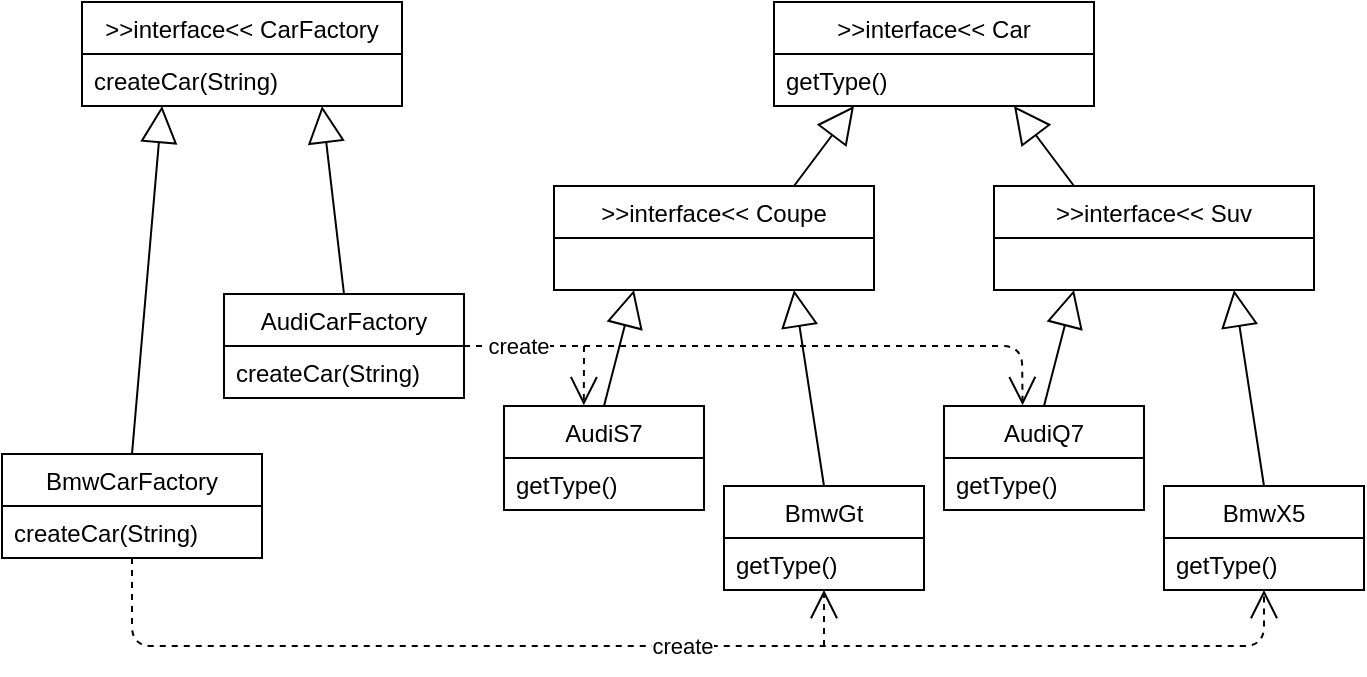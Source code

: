 <mxfile version="13.4.5" type="device"><diagram id="Pfd7bsovXrfYWfyRT7BI" name="Page-1"><mxGraphModel dx="199" dy="115" grid="1" gridSize="10" guides="1" tooltips="1" connect="1" arrows="1" fold="1" page="1" pageScale="1" pageWidth="827" pageHeight="1169" math="0" shadow="0"><root><mxCell id="0"/><mxCell id="1" parent="0"/><mxCell id="err_5eTdfWdMI_Dan6Vd-24" value="" style="endArrow=block;endSize=16;endFill=0;html=1;exitX=0.5;exitY=0;exitDx=0;exitDy=0;entryX=0.25;entryY=1;entryDx=0;entryDy=0;" parent="1" source="err_5eTdfWdMI_Dan6Vd-7" target="err_5eTdfWdMI_Dan6Vd-1" edge="1"><mxGeometry width="160" relative="1" as="geometry"><mxPoint x="190" y="530" as="sourcePoint"/><mxPoint x="350" y="530" as="targetPoint"/></mxGeometry></mxCell><mxCell id="err_5eTdfWdMI_Dan6Vd-25" value="" style="endArrow=block;endSize=16;endFill=0;html=1;exitX=0.5;exitY=0;exitDx=0;exitDy=0;entryX=0.75;entryY=1;entryDx=0;entryDy=0;" parent="1" source="err_5eTdfWdMI_Dan6Vd-5" target="err_5eTdfWdMI_Dan6Vd-1" edge="1"><mxGeometry width="160" relative="1" as="geometry"><mxPoint x="502" y="622" as="sourcePoint"/><mxPoint x="452" y="590" as="targetPoint"/></mxGeometry></mxCell><mxCell id="err_5eTdfWdMI_Dan6Vd-9" value="&gt;&gt;interface&lt;&lt; Coupe" style="swimlane;fontStyle=0;childLayout=stackLayout;horizontal=1;startSize=26;fillColor=none;horizontalStack=0;resizeParent=1;resizeParentMax=0;resizeLast=0;collapsible=1;marginBottom=0;" parent="1" vertex="1"><mxGeometry x="505" y="560" width="160" height="52" as="geometry"/></mxCell><mxCell id="err_5eTdfWdMI_Dan6Vd-26" value="" style="endArrow=block;endSize=16;endFill=0;html=1;exitX=0.25;exitY=0;exitDx=0;exitDy=0;entryX=0.75;entryY=1;entryDx=0;entryDy=0;" parent="1" source="err_5eTdfWdMI_Dan6Vd-11" target="err_5eTdfWdMI_Dan6Vd-21" edge="1"><mxGeometry width="160" relative="1" as="geometry"><mxPoint x="810" y="440" as="sourcePoint"/><mxPoint x="970" y="440" as="targetPoint"/></mxGeometry></mxCell><mxCell id="err_5eTdfWdMI_Dan6Vd-27" value="" style="endArrow=block;endSize=16;endFill=0;html=1;entryX=0.25;entryY=1;entryDx=0;entryDy=0;exitX=0.75;exitY=0;exitDx=0;exitDy=0;" parent="1" source="err_5eTdfWdMI_Dan6Vd-9" target="err_5eTdfWdMI_Dan6Vd-21" edge="1"><mxGeometry width="160" relative="1" as="geometry"><mxPoint x="400" y="470" as="sourcePoint"/><mxPoint x="560" y="470" as="targetPoint"/></mxGeometry></mxCell><mxCell id="err_5eTdfWdMI_Dan6Vd-28" value="" style="endArrow=block;endSize=16;endFill=0;html=1;entryX=0.75;entryY=1;entryDx=0;entryDy=0;exitX=0.5;exitY=0;exitDx=0;exitDy=0;" parent="1" source="err_5eTdfWdMI_Dan6Vd-13" target="err_5eTdfWdMI_Dan6Vd-9" edge="1"><mxGeometry width="160" relative="1" as="geometry"><mxPoint x="650" y="570" as="sourcePoint"/><mxPoint x="670" y="532.0" as="targetPoint"/></mxGeometry></mxCell><mxCell id="err_5eTdfWdMI_Dan6Vd-29" value="" style="endArrow=block;endSize=16;endFill=0;html=1;entryX=0.25;entryY=1;entryDx=0;entryDy=0;exitX=0.5;exitY=0;exitDx=0;exitDy=0;" parent="1" source="err_5eTdfWdMI_Dan6Vd-12" target="err_5eTdfWdMI_Dan6Vd-9" edge="1"><mxGeometry width="160" relative="1" as="geometry"><mxPoint x="540" y="660" as="sourcePoint"/><mxPoint x="680" y="542.0" as="targetPoint"/></mxGeometry></mxCell><mxCell id="err_5eTdfWdMI_Dan6Vd-32" value="" style="endArrow=block;endSize=16;endFill=0;html=1;entryX=0.75;entryY=1;entryDx=0;entryDy=0;exitX=0.5;exitY=0;exitDx=0;exitDy=0;" parent="1" source="err_5eTdfWdMI_Dan6Vd-17" target="err_5eTdfWdMI_Dan6Vd-11" edge="1"><mxGeometry width="160" relative="1" as="geometry"><mxPoint x="700" y="670" as="sourcePoint"/><mxPoint x="670" y="642" as="targetPoint"/></mxGeometry></mxCell><mxCell id="err_5eTdfWdMI_Dan6Vd-33" value="" style="endArrow=block;endSize=16;endFill=0;html=1;entryX=0.25;entryY=1;entryDx=0;entryDy=0;exitX=0.5;exitY=0;exitDx=0;exitDy=0;" parent="1" source="err_5eTdfWdMI_Dan6Vd-19" target="err_5eTdfWdMI_Dan6Vd-11" edge="1"><mxGeometry width="160" relative="1" as="geometry"><mxPoint x="710" y="680" as="sourcePoint"/><mxPoint x="680" y="652" as="targetPoint"/></mxGeometry></mxCell><mxCell id="err_5eTdfWdMI_Dan6Vd-34" value="" style="endArrow=open;endSize=12;dashed=1;html=1;entryX=0.5;entryY=1;entryDx=0;entryDy=0;" parent="1" target="err_5eTdfWdMI_Dan6Vd-13" edge="1"><mxGeometry width="160" relative="1" as="geometry"><mxPoint x="640" y="790" as="sourcePoint"/><mxPoint x="540" y="840" as="targetPoint"/></mxGeometry></mxCell><mxCell id="err_5eTdfWdMI_Dan6Vd-35" value="create" style="endArrow=open;endSize=12;dashed=1;html=1;entryX=0.5;entryY=1;entryDx=0;entryDy=0;exitX=0.5;exitY=1;exitDx=0;exitDy=0;" parent="1" source="err_5eTdfWdMI_Dan6Vd-7" target="err_5eTdfWdMI_Dan6Vd-17" edge="1"><mxGeometry width="160" relative="1" as="geometry"><mxPoint x="140" y="820" as="sourcePoint"/><mxPoint x="890" y="740" as="targetPoint"/><Array as="points"><mxPoint x="294" y="790"/><mxPoint x="860" y="790"/></Array></mxGeometry></mxCell><mxCell id="err_5eTdfWdMI_Dan6Vd-36" value="create" style="endArrow=open;endSize=12;dashed=1;html=1;exitX=1;exitY=0.5;exitDx=0;exitDy=0;entryX=0.393;entryY=-0.008;entryDx=0;entryDy=0;entryPerimeter=0;" parent="1" source="err_5eTdfWdMI_Dan6Vd-5" target="err_5eTdfWdMI_Dan6Vd-19" edge="1"><mxGeometry x="-0.828" width="160" relative="1" as="geometry"><mxPoint x="450" y="730" as="sourcePoint"/><mxPoint x="780" y="730" as="targetPoint"/><Array as="points"><mxPoint x="590" y="640"/><mxPoint x="660" y="640"/><mxPoint x="739" y="640"/></Array><mxPoint as="offset"/></mxGeometry></mxCell><mxCell id="err_5eTdfWdMI_Dan6Vd-37" value="" style="endArrow=open;endSize=12;dashed=1;html=1;entryX=0.399;entryY=-0.008;entryDx=0;entryDy=0;entryPerimeter=0;" parent="1" target="err_5eTdfWdMI_Dan6Vd-12" edge="1"><mxGeometry width="160" relative="1" as="geometry"><mxPoint x="520" y="640" as="sourcePoint"/><mxPoint x="590" y="760" as="targetPoint"/></mxGeometry></mxCell><mxCell id="err_5eTdfWdMI_Dan6Vd-21" value="&gt;&gt;interface&lt;&lt; Car" style="swimlane;fontStyle=0;childLayout=stackLayout;horizontal=1;startSize=26;fillColor=none;horizontalStack=0;resizeParent=1;resizeParentMax=0;resizeLast=0;collapsible=1;marginBottom=0;" parent="1" vertex="1"><mxGeometry x="615" y="468" width="160" height="52" as="geometry"/></mxCell><mxCell id="err_5eTdfWdMI_Dan6Vd-22" value="getType()" style="text;strokeColor=none;fillColor=none;align=left;verticalAlign=top;spacingLeft=4;spacingRight=4;overflow=hidden;rotatable=0;points=[[0,0.5],[1,0.5]];portConstraint=eastwest;" parent="err_5eTdfWdMI_Dan6Vd-21" vertex="1"><mxGeometry y="26" width="160" height="26" as="geometry"/></mxCell><mxCell id="err_5eTdfWdMI_Dan6Vd-7" value="BmwCarFactory" style="swimlane;fontStyle=0;childLayout=stackLayout;horizontal=1;startSize=26;fillColor=none;horizontalStack=0;resizeParent=1;resizeParentMax=0;resizeLast=0;collapsible=1;marginBottom=0;" parent="1" vertex="1"><mxGeometry x="229" y="694" width="130" height="52" as="geometry"/></mxCell><mxCell id="err_5eTdfWdMI_Dan6Vd-8" value="createCar(String)" style="text;strokeColor=none;fillColor=none;align=left;verticalAlign=top;spacingLeft=4;spacingRight=4;overflow=hidden;rotatable=0;points=[[0,0.5],[1,0.5]];portConstraint=eastwest;" parent="err_5eTdfWdMI_Dan6Vd-7" vertex="1"><mxGeometry y="26" width="130" height="26" as="geometry"/></mxCell><mxCell id="err_5eTdfWdMI_Dan6Vd-17" value="BmwX5" style="swimlane;fontStyle=0;childLayout=stackLayout;horizontal=1;startSize=26;fillColor=none;horizontalStack=0;resizeParent=1;resizeParentMax=0;resizeLast=0;collapsible=1;marginBottom=0;" parent="1" vertex="1"><mxGeometry x="810" y="710" width="100" height="52" as="geometry"/></mxCell><mxCell id="err_5eTdfWdMI_Dan6Vd-18" value="getType()" style="text;strokeColor=none;fillColor=none;align=left;verticalAlign=top;spacingLeft=4;spacingRight=4;overflow=hidden;rotatable=0;points=[[0,0.5],[1,0.5]];portConstraint=eastwest;" parent="err_5eTdfWdMI_Dan6Vd-17" vertex="1"><mxGeometry y="26" width="100" height="26" as="geometry"/></mxCell><mxCell id="err_5eTdfWdMI_Dan6Vd-1" value="&gt;&gt;interface&lt;&lt; CarFactory" style="swimlane;fontStyle=0;childLayout=stackLayout;horizontal=1;startSize=26;fillColor=none;horizontalStack=0;resizeParent=1;resizeParentMax=0;resizeLast=0;collapsible=1;marginBottom=0;" parent="1" vertex="1"><mxGeometry x="269" y="468" width="160" height="52" as="geometry"/></mxCell><mxCell id="err_5eTdfWdMI_Dan6Vd-2" value="createCar(String)" style="text;strokeColor=none;fillColor=none;align=left;verticalAlign=top;spacingLeft=4;spacingRight=4;overflow=hidden;rotatable=0;points=[[0,0.5],[1,0.5]];portConstraint=eastwest;" parent="err_5eTdfWdMI_Dan6Vd-1" vertex="1"><mxGeometry y="26" width="160" height="26" as="geometry"/></mxCell><mxCell id="err_5eTdfWdMI_Dan6Vd-5" value="AudiCarFactory" style="swimlane;fontStyle=0;childLayout=stackLayout;horizontal=1;startSize=26;fillColor=none;horizontalStack=0;resizeParent=1;resizeParentMax=0;resizeLast=0;collapsible=1;marginBottom=0;" parent="1" vertex="1"><mxGeometry x="340" y="614" width="120" height="52" as="geometry"/></mxCell><mxCell id="err_5eTdfWdMI_Dan6Vd-6" value="createCar(String)" style="text;strokeColor=none;fillColor=none;align=left;verticalAlign=top;spacingLeft=4;spacingRight=4;overflow=hidden;rotatable=0;points=[[0,0.5],[1,0.5]];portConstraint=eastwest;" parent="err_5eTdfWdMI_Dan6Vd-5" vertex="1"><mxGeometry y="26" width="120" height="26" as="geometry"/></mxCell><mxCell id="err_5eTdfWdMI_Dan6Vd-12" value="AudiS7" style="swimlane;fontStyle=0;childLayout=stackLayout;horizontal=1;startSize=26;fillColor=none;horizontalStack=0;resizeParent=1;resizeParentMax=0;resizeLast=0;collapsible=1;marginBottom=0;" parent="1" vertex="1"><mxGeometry x="480" y="670" width="100" height="52" as="geometry"/></mxCell><mxCell id="err_5eTdfWdMI_Dan6Vd-14" value="getType()" style="text;strokeColor=none;fillColor=none;align=left;verticalAlign=top;spacingLeft=4;spacingRight=4;overflow=hidden;rotatable=0;points=[[0,0.5],[1,0.5]];portConstraint=eastwest;" parent="err_5eTdfWdMI_Dan6Vd-12" vertex="1"><mxGeometry y="26" width="100" height="26" as="geometry"/></mxCell><mxCell id="err_5eTdfWdMI_Dan6Vd-13" value="BmwGt" style="swimlane;fontStyle=0;childLayout=stackLayout;horizontal=1;startSize=26;fillColor=none;horizontalStack=0;resizeParent=1;resizeParentMax=0;resizeLast=0;collapsible=1;marginBottom=0;" parent="1" vertex="1"><mxGeometry x="590" y="710" width="100" height="52" as="geometry"/></mxCell><mxCell id="err_5eTdfWdMI_Dan6Vd-15" value="getType()" style="text;strokeColor=none;fillColor=none;align=left;verticalAlign=top;spacingLeft=4;spacingRight=4;overflow=hidden;rotatable=0;points=[[0,0.5],[1,0.5]];portConstraint=eastwest;" parent="err_5eTdfWdMI_Dan6Vd-13" vertex="1"><mxGeometry y="26" width="100" height="26" as="geometry"/></mxCell><mxCell id="err_5eTdfWdMI_Dan6Vd-19" value="AudiQ7" style="swimlane;fontStyle=0;childLayout=stackLayout;horizontal=1;startSize=26;fillColor=none;horizontalStack=0;resizeParent=1;resizeParentMax=0;resizeLast=0;collapsible=1;marginBottom=0;" parent="1" vertex="1"><mxGeometry x="700" y="670" width="100" height="52" as="geometry"/></mxCell><mxCell id="err_5eTdfWdMI_Dan6Vd-20" value="getType()" style="text;strokeColor=none;fillColor=none;align=left;verticalAlign=top;spacingLeft=4;spacingRight=4;overflow=hidden;rotatable=0;points=[[0,0.5],[1,0.5]];portConstraint=eastwest;" parent="err_5eTdfWdMI_Dan6Vd-19" vertex="1"><mxGeometry y="26" width="100" height="26" as="geometry"/></mxCell><mxCell id="err_5eTdfWdMI_Dan6Vd-11" value="&gt;&gt;interface&lt;&lt; Suv" style="swimlane;fontStyle=0;childLayout=stackLayout;horizontal=1;startSize=26;fillColor=none;horizontalStack=0;resizeParent=1;resizeParentMax=0;resizeLast=0;collapsible=1;marginBottom=0;" parent="1" vertex="1"><mxGeometry x="725" y="560" width="160" height="52" as="geometry"/></mxCell></root></mxGraphModel></diagram></mxfile>
